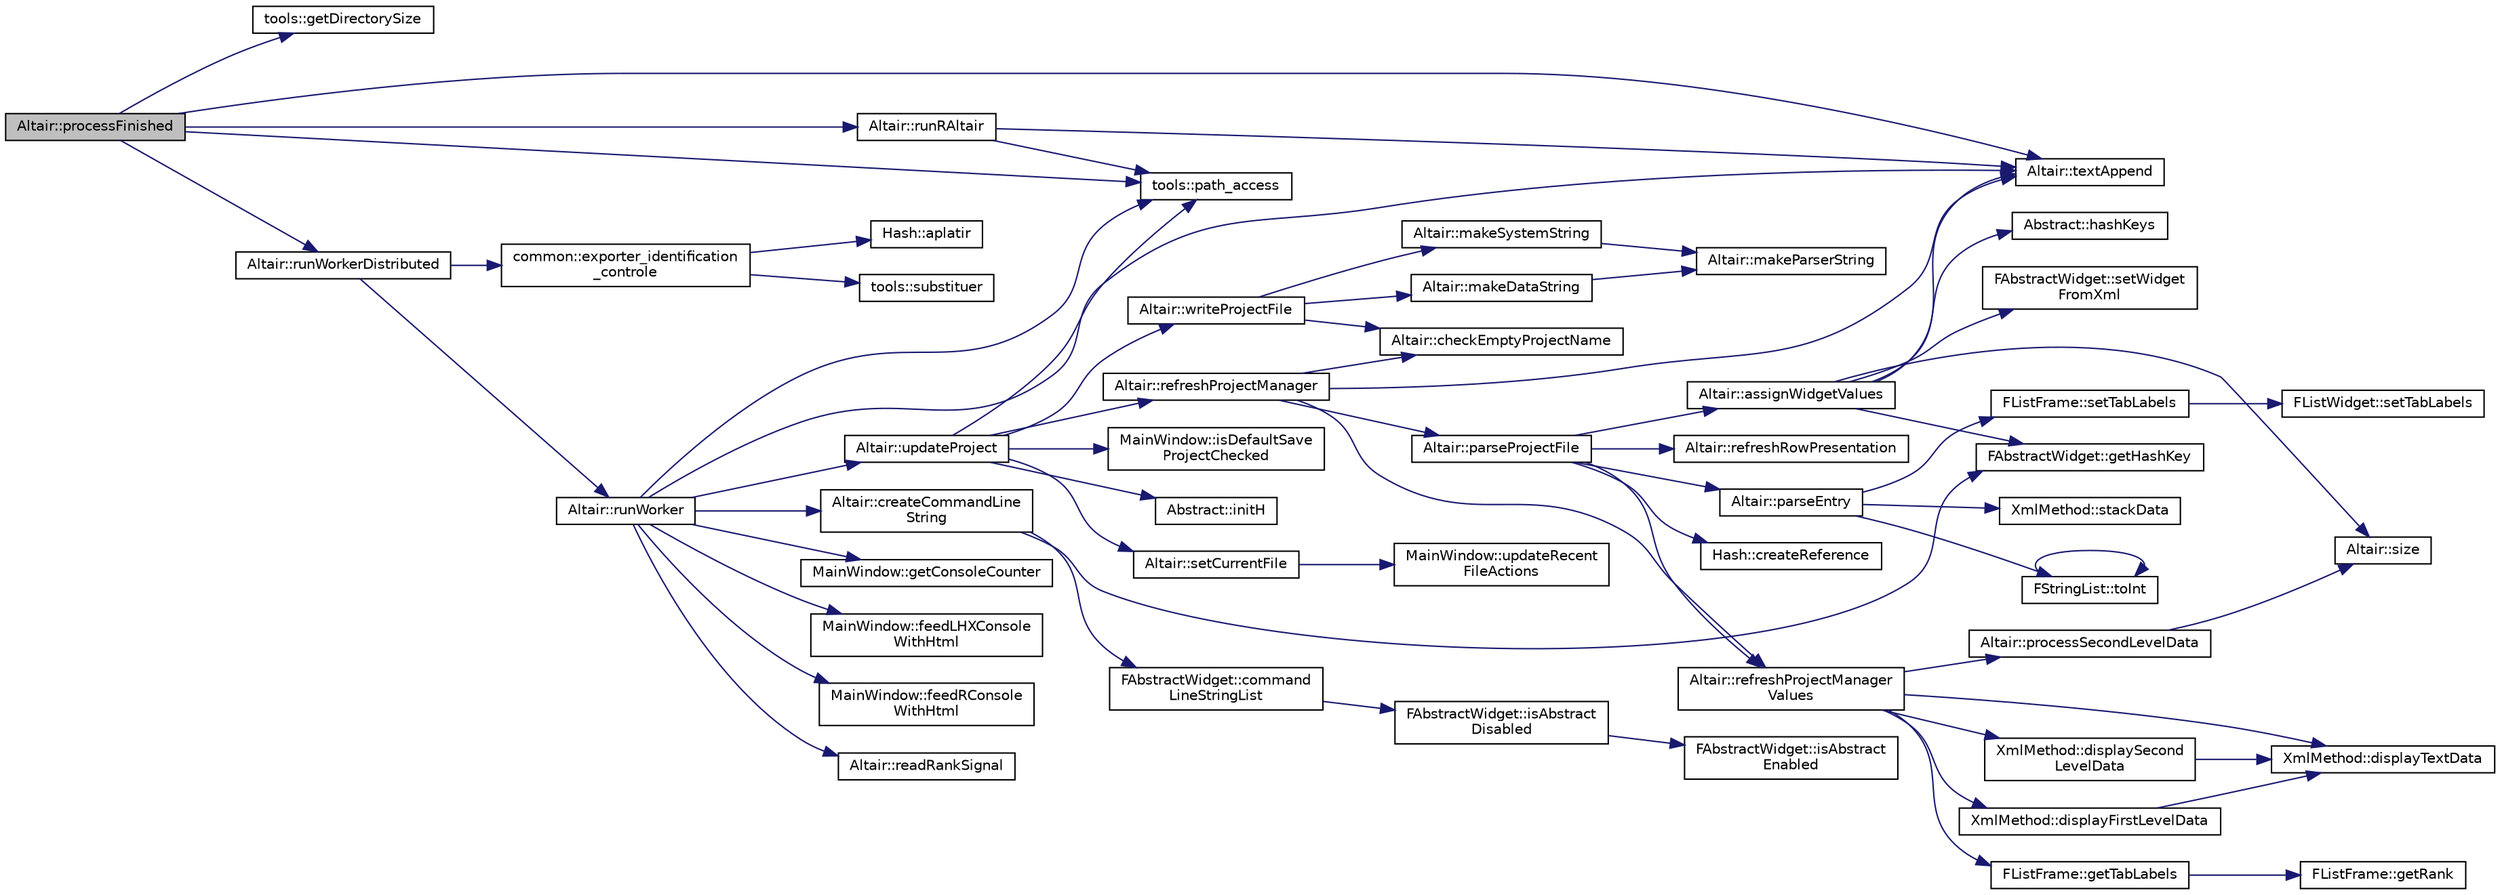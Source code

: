 digraph "Altair::processFinished"
{
 // INTERACTIVE_SVG=YES
  edge [fontname="Helvetica",fontsize="10",labelfontname="Helvetica",labelfontsize="10"];
  node [fontname="Helvetica",fontsize="10",shape=record];
  rankdir="LR";
  Node633 [label="Altair::processFinished",height=0.2,width=0.4,color="black", fillcolor="grey75", style="filled", fontcolor="black"];
  Node633 -> Node634 [color="midnightblue",fontsize="10",style="solid",fontname="Helvetica"];
  Node634 [label="tools::getDirectorySize",height=0.2,width=0.4,color="black", fillcolor="white", style="filled",URL="$classtools.html#a507c567954c39f293c8ab884a0fbcc32",tooltip="Calcule le cumul de la taille des fichiers, éventuellement restreints à une extension donnée..."];
  Node633 -> Node635 [color="midnightblue",fontsize="10",style="solid",fontname="Helvetica"];
  Node635 [label="tools::path_access",height=0.2,width=0.4,color="black", fillcolor="white", style="filled",URL="$classtools.html#a89d2cd8ffcaed8423439c16d1ee59ab0",tooltip="Renvoie le chemin d&#39;un fichier ou d&#39;un répertoire du répertoire racine de la distribution (adjacent a..."];
  Node633 -> Node636 [color="midnightblue",fontsize="10",style="solid",fontname="Helvetica"];
  Node636 [label="Altair::runRAltair",height=0.2,width=0.4,color="black", fillcolor="white", style="filled",URL="$class_altair.html#afd71c35a3a71291b0d4eece1058de4f0",tooltip="Lance l&#39;application Rstudio et les scripts R. "];
  Node636 -> Node637 [color="midnightblue",fontsize="10",style="solid",fontname="Helvetica"];
  Node637 [label="Altair::textAppend",height=0.2,width=0.4,color="black", fillcolor="white", style="filled",URL="$class_altair.html#a4995cdc9462838289b5b1df75edba552",tooltip="Ajouter du texte à l&#39;onglet des messages. "];
  Node636 -> Node635 [color="midnightblue",fontsize="10",style="solid",fontname="Helvetica"];
  Node633 -> Node638 [color="midnightblue",fontsize="10",style="solid",fontname="Helvetica"];
  Node638 [label="Altair::runWorkerDistributed",height=0.2,width=0.4,color="black", fillcolor="white", style="filled",URL="$class_altair.html#ae04f2a5771d47bbe2e0cc3a11b72d6bf",tooltip="Parcourt le répertoire en cours du mode distributif, un à chaque appel Exporte l&#39;identification dans ..."];
  Node638 -> Node639 [color="midnightblue",fontsize="10",style="solid",fontname="Helvetica"];
  Node639 [label="common::exporter_identification\l_controle",height=0.2,width=0.4,color="black", fillcolor="white", style="filled",URL="$classcommon.html#a3149ba29e04e6e5f7f85a2894434bf9e",tooltip="Exporter les caractéristiques du contrôle dans le rapport : Siret, Budget, Employeur, Etablissement. "];
  Node639 -> Node640 [color="midnightblue",fontsize="10",style="solid",fontname="Helvetica"];
  Node640 [label="Hash::aplatir",height=0.2,width=0.4,color="black", fillcolor="white", style="filled",URL="$class_hash.html#a9c6832c663082e153e74bf3fb0c5720a"];
  Node639 -> Node641 [color="midnightblue",fontsize="10",style="solid",fontname="Helvetica"];
  Node641 [label="tools::substituer",height=0.2,width=0.4,color="black", fillcolor="white", style="filled",URL="$classtools.html#a7cba03deaa6e1311c2d0e5fb9fdcfa5c",tooltip="Remplace des chaînes de caractères, lorsqu&#39;elles correspondent à une expression rationnelle, dans une chaîne de caractères donnée par une chaîne de caractères donnée. "];
  Node638 -> Node642 [color="midnightblue",fontsize="10",style="solid",fontname="Helvetica"];
  Node642 [label="Altair::runWorker",height=0.2,width=0.4,color="black", fillcolor="white", style="filled",URL="$class_altair.html#a08b5e402c9a694af09110afe33219080",tooltip="Construction de la ligne de commande pour des bases de paye dans un répertoire donné ..."];
  Node642 -> Node643 [color="midnightblue",fontsize="10",style="solid",fontname="Helvetica"];
  Node643 [label="Altair::createCommandLine\lString",height=0.2,width=0.4,color="black", fillcolor="white", style="filled",URL="$class_altair.html#a40c0d298ef581a802c2b063df08a17a0",tooltip="Génère la ligne de commande à partir des chemins des fichiers de paye. "];
  Node643 -> Node644 [color="midnightblue",fontsize="10",style="solid",fontname="Helvetica"];
  Node644 [label="FAbstractWidget::command\lLineStringList",height=0.2,width=0.4,color="black", fillcolor="white", style="filled",URL="$class_f_abstract_widget.html#a5c45eef47bfac1603a3cce654c96c66b"];
  Node644 -> Node645 [color="midnightblue",fontsize="10",style="solid",fontname="Helvetica"];
  Node645 [label="FAbstractWidget::isAbstract\lDisabled",height=0.2,width=0.4,color="black", fillcolor="white", style="filled",URL="$class_f_abstract_widget.html#a6e974137b3ddc4347eef32a468fd2f9b"];
  Node645 -> Node646 [color="midnightblue",fontsize="10",style="solid",fontname="Helvetica"];
  Node646 [label="FAbstractWidget::isAbstract\lEnabled",height=0.2,width=0.4,color="black", fillcolor="white", style="filled",URL="$class_f_abstract_widget.html#a6bec2d63718d591bf304509947161432"];
  Node643 -> Node647 [color="midnightblue",fontsize="10",style="solid",fontname="Helvetica"];
  Node647 [label="FAbstractWidget::getHashKey",height=0.2,width=0.4,color="black", fillcolor="white", style="filled",URL="$class_f_abstract_widget.html#ae6ba84e8ed8a54dc8121245f35f568fe",tooltip="Retourne la clé de hashage de Hash::wrapper correspondant au composant. "];
  Node642 -> Node637 [color="midnightblue",fontsize="10",style="solid",fontname="Helvetica"];
  Node642 -> Node648 [color="midnightblue",fontsize="10",style="solid",fontname="Helvetica"];
  Node648 [label="Altair::updateProject",height=0.2,width=0.4,color="black", fillcolor="white", style="filled",URL="$class_altair.html#a2eb0a89c3223b2df1c01d2b3b7d1c0eb",tooltip="Rafraichir le projet .alt après avoir actualisé l&#39;interface. "];
  Node648 -> Node649 [color="midnightblue",fontsize="10",style="solid",fontname="Helvetica"];
  Node649 [label="Altair::setCurrentFile",height=0.2,width=0.4,color="black", fillcolor="white", style="filled",URL="$class_altair.html#ad0436bfddbdcdd19cc80154e02b4323c",tooltip="Assigner le fichier courant. "];
  Node649 -> Node650 [color="midnightblue",fontsize="10",style="solid",fontname="Helvetica"];
  Node650 [label="MainWindow::updateRecent\lFileActions",height=0.2,width=0.4,color="black", fillcolor="white", style="filled",URL="$class_main_window.html#affa76730fa370a3466b62a4caee721e3",tooltip="Actualise la liste des fichiers de projet .alt récents dans le menu Fichier. "];
  Node648 -> Node651 [color="midnightblue",fontsize="10",style="solid",fontname="Helvetica"];
  Node651 [label="MainWindow::isDefaultSave\lProjectChecked",height=0.2,width=0.4,color="black", fillcolor="white", style="filled",URL="$class_main_window.html#ab58113ae4ed9a73ec3e3e5f83c98dfcc",tooltip="Vérifie si par défaut le projet .alt doit être enregistré à chaque modification de l&#39;état de l&#39;interf..."];
  Node648 -> Node652 [color="midnightblue",fontsize="10",style="solid",fontname="Helvetica"];
  Node652 [label="Altair::writeProjectFile",height=0.2,width=0.4,color="black", fillcolor="white", style="filled",URL="$class_altair.html#a43120f9909d0284074119529a03df85b",tooltip="Ecrit le projet XML d&#39;extension .alt contenant les références des donnéees de paye. "];
  Node652 -> Node653 [color="midnightblue",fontsize="10",style="solid",fontname="Helvetica"];
  Node653 [label="Altair::checkEmptyProjectName",height=0.2,width=0.4,color="black", fillcolor="white", style="filled",URL="$class_altair.html#a9df2266cd3e2a9905e74bb41c1f9415d",tooltip="Remplace un nom de projet vide par un nom par défaut. "];
  Node652 -> Node654 [color="midnightblue",fontsize="10",style="solid",fontname="Helvetica"];
  Node654 [label="Altair::makeDataString",height=0.2,width=0.4,color="black", fillcolor="white", style="filled",URL="$class_altair.html#a2f8d129da914d8b9ab3cdaf195f92bd1",tooltip="Lance Altair::makeParserString sur le premier item courant de abstractWidgetList (celui des données d..."];
  Node654 -> Node655 [color="midnightblue",fontsize="10",style="solid",fontname="Helvetica"];
  Node655 [label="Altair::makeParserString",height=0.2,width=0.4,color="black", fillcolor="white", style="filled",URL="$class_altair.html#af73cbf33a9e3ff76896a8099b4b154fe",tooltip="Crée la chaîne QString permettant d&#39;écrire un projet XML d&#39;extension .alt Parcourt l&#39;ensemble de la l..."];
  Node652 -> Node656 [color="midnightblue",fontsize="10",style="solid",fontname="Helvetica"];
  Node656 [label="Altair::makeSystemString",height=0.2,width=0.4,color="black", fillcolor="white", style="filled",URL="$class_altair.html#adb7f94af778c4b6874abab74c8ef4016",tooltip="Lance Altair::makeParserString sur l&#39;ensemble de la liste des FWidgets sauf le premier (tous les widg..."];
  Node656 -> Node655 [color="midnightblue",fontsize="10",style="solid",fontname="Helvetica"];
  Node648 -> Node657 [color="midnightblue",fontsize="10",style="solid",fontname="Helvetica"];
  Node657 [label="Abstract::initH",height=0.2,width=0.4,color="black", fillcolor="white", style="filled",URL="$struct_abstract.html#af7b700041c9d75de3f642f15ece3e6ae",tooltip="Réinitialiser toutes les valeurs du de la table de hachage Hash::wrapper. "];
  Node648 -> Node635 [color="midnightblue",fontsize="10",style="solid",fontname="Helvetica"];
  Node648 -> Node658 [color="midnightblue",fontsize="10",style="solid",fontname="Helvetica"];
  Node658 [label="Altair::refreshProjectManager",height=0.2,width=0.4,color="black", fillcolor="white", style="filled",URL="$class_altair.html#ac9d7d8e7cebf70212818f1a8ba7d7d78",tooltip="Rafraîchit le gestionnaire de projet à la droite de l&#39;interface. Fonction globale par défaut..."];
  Node658 -> Node653 [color="midnightblue",fontsize="10",style="solid",fontname="Helvetica"];
  Node658 -> Node637 [color="midnightblue",fontsize="10",style="solid",fontname="Helvetica"];
  Node658 -> Node659 [color="midnightblue",fontsize="10",style="solid",fontname="Helvetica"];
  Node659 [label="Altair::parseProjectFile",height=0.2,width=0.4,color="black", fillcolor="white", style="filled",URL="$class_altair.html#a41b6c8a35ed8ba14c7c0ce2e6994655f",tooltip="Décode le projet représenté par un pointeur vers QFile ou similaire. "];
  Node659 -> Node660 [color="midnightblue",fontsize="10",style="solid",fontname="Helvetica"];
  Node660 [label="Altair::assignWidgetValues",height=0.2,width=0.4,color="black", fillcolor="white", style="filled",URL="$class_altair.html#a8b7b1fa3e0b567dc1d4721bf88087a68",tooltip="Parcourt l&#39;ensemble des widgets fonctionnels Abstract::abstractWidgetList et actualise leur statut in..."];
  Node660 -> Node647 [color="midnightblue",fontsize="10",style="solid",fontname="Helvetica"];
  Node660 -> Node661 [color="midnightblue",fontsize="10",style="solid",fontname="Helvetica"];
  Node661 [label="Abstract::hashKeys",height=0.2,width=0.4,color="black", fillcolor="white", style="filled",URL="$struct_abstract.html#a634c4a8152edbeb8d96d2ca8f30e1025",tooltip="Récupère toutes les clés de hachage (de Hash::wrapper) des FWidgets qui sont dans le vecteur FAbstrac..."];
  Node660 -> Node662 [color="midnightblue",fontsize="10",style="solid",fontname="Helvetica"];
  Node662 [label="FAbstractWidget::setWidget\lFromXml",height=0.2,width=0.4,color="black", fillcolor="white", style="filled",URL="$class_f_abstract_widget.html#a88c229861e7973810c6ac979d5526c2d"];
  Node660 -> Node663 [color="midnightblue",fontsize="10",style="solid",fontname="Helvetica"];
  Node663 [label="Altair::size",height=0.2,width=0.4,color="black", fillcolor="white", style="filled",URL="$class_altair.html#a78a2870bb9b316c5ad6bcbd64471eeb8",tooltip="Renvoie la taille des données exportées. "];
  Node660 -> Node637 [color="midnightblue",fontsize="10",style="solid",fontname="Helvetica"];
  Node659 -> Node664 [color="midnightblue",fontsize="10",style="solid",fontname="Helvetica"];
  Node664 [label="Hash::createReference",height=0.2,width=0.4,color="black", fillcolor="white", style="filled",URL="$class_hash.html#a2ac10203aa8b32a04d9088e08ddbaab4"];
  Node659 -> Node665 [color="midnightblue",fontsize="10",style="solid",fontname="Helvetica"];
  Node665 [label="Altair::parseEntry",height=0.2,width=0.4,color="black", fillcolor="white", style="filled",URL="$class_altair.html#a3f6193de22ed2034c9b6dbe7a8ac4d97",tooltip="Lors du décodage du projet XML .alt, décoder le noed courant et renvoyer l&#39;empilement des valeurs en ..."];
  Node665 -> Node666 [color="midnightblue",fontsize="10",style="solid",fontname="Helvetica"];
  Node666 [label="FListFrame::setTabLabels",height=0.2,width=0.4,color="black", fillcolor="white", style="filled",URL="$class_f_list_frame.html#a7ecbe60018d55d1a1352c5fd24c5e72e",tooltip="Assigne les titres des onglets de l&#39;onglet central. "];
  Node666 -> Node667 [color="midnightblue",fontsize="10",style="solid",fontname="Helvetica"];
  Node667 [label="FListWidget::setTabLabels",height=0.2,width=0.4,color="black", fillcolor="white", style="filled",URL="$class_f_list_widget.html#aac6eaaeb9946354f743394b54c84a6a7"];
  Node665 -> Node668 [color="midnightblue",fontsize="10",style="solid",fontname="Helvetica"];
  Node668 [label="XmlMethod::stackData",height=0.2,width=0.4,color="black", fillcolor="white", style="filled",URL="$namespace_xml_method.html#abe26f53c2028527b0ebea361faa85221",tooltip="Empile les données pour un noeud donné, pour une profondeur d&#39;enchâssement donnée. "];
  Node665 -> Node669 [color="midnightblue",fontsize="10",style="solid",fontname="Helvetica"];
  Node669 [label="FStringList::toInt",height=0.2,width=0.4,color="black", fillcolor="white", style="filled",URL="$class_f_string_list.html#a71ec48a52b6ca4ffe89400d66f3ff634"];
  Node669 -> Node669 [color="midnightblue",fontsize="10",style="solid",fontname="Helvetica"];
  Node659 -> Node670 [color="midnightblue",fontsize="10",style="solid",fontname="Helvetica"];
  Node670 [label="Altair::refreshProjectManager\lValues",height=0.2,width=0.4,color="black", fillcolor="white", style="filled",URL="$class_altair.html#abf7d1895e52f7b8d7d26e4b5a0e6146a",tooltip="Rafraîchit le gestionnaire de projet à la droite de l&#39;interface. "];
  Node670 -> Node671 [color="midnightblue",fontsize="10",style="solid",fontname="Helvetica"];
  Node671 [label="FListFrame::getTabLabels",height=0.2,width=0.4,color="black", fillcolor="white", style="filled",URL="$class_f_list_frame.html#a58337134c45f052ad6bb45c014fd5c3f",tooltip="Lancer un fil d&#39;exécution pour lire l&#39;entête d&#39;un fichier XHL (Année, Mois,...) et classer les fichie..."];
  Node671 -> Node672 [color="midnightblue",fontsize="10",style="solid",fontname="Helvetica"];
  Node672 [label="FListFrame::getRank",height=0.2,width=0.4,color="black", fillcolor="white", style="filled",URL="$class_f_list_frame.html#a4bf0d0d8e56418df395b020d2e66db5f",tooltip="Récupère la taille courante (0-based) du conteneur FListFrame::widgetContainer. "];
  Node670 -> Node673 [color="midnightblue",fontsize="10",style="solid",fontname="Helvetica"];
  Node673 [label="Altair::processSecondLevelData",height=0.2,width=0.4,color="black", fillcolor="white", style="filled",URL="$class_altair.html#adc79f280e4f580298a8dd80e2f7cf712",tooltip="Parcourt la table de chachage Hash::wrapper dans laquelle sont stockés à la clé \"XHL\" les chemins des..."];
  Node673 -> Node663 [color="midnightblue",fontsize="10",style="solid",fontname="Helvetica"];
  Node670 -> Node674 [color="midnightblue",fontsize="10",style="solid",fontname="Helvetica"];
  Node674 [label="XmlMethod::displaySecond\lLevelData",height=0.2,width=0.4,color="black", fillcolor="white", style="filled",URL="$namespace_xml_method.html#ac0a708c4bc4c55df24e60816d69a90cf"];
  Node674 -> Node675 [color="midnightblue",fontsize="10",style="solid",fontname="Helvetica"];
  Node675 [label="XmlMethod::displayTextData",height=0.2,width=0.4,color="black", fillcolor="white", style="filled",URL="$namespace_xml_method.html#aad1e553eb1ec6f1bb128cc6744cba9e3"];
  Node670 -> Node675 [color="midnightblue",fontsize="10",style="solid",fontname="Helvetica"];
  Node670 -> Node676 [color="midnightblue",fontsize="10",style="solid",fontname="Helvetica"];
  Node676 [label="XmlMethod::displayFirstLevelData",height=0.2,width=0.4,color="black", fillcolor="white", style="filled",URL="$namespace_xml_method.html#a796c4f03d9e7a8057f0102b87eecbd3e"];
  Node676 -> Node675 [color="midnightblue",fontsize="10",style="solid",fontname="Helvetica"];
  Node659 -> Node677 [color="midnightblue",fontsize="10",style="solid",fontname="Helvetica"];
  Node677 [label="Altair::refreshRowPresentation",height=0.2,width=0.4,color="black", fillcolor="white", style="filled",URL="$class_altair.html#a20528df591deee5ad32f28996ba8dc35",tooltip="Raccourcit les chemins dans les onglets en se limitant au non de fichier et les présente  en surligna..."];
  Node658 -> Node670 [color="midnightblue",fontsize="10",style="solid",fontname="Helvetica"];
  Node642 -> Node635 [color="midnightblue",fontsize="10",style="solid",fontname="Helvetica"];
  Node642 -> Node678 [color="midnightblue",fontsize="10",style="solid",fontname="Helvetica"];
  Node678 [label="MainWindow::getConsoleCounter",height=0.2,width=0.4,color="black", fillcolor="white", style="filled",URL="$class_main_window.html#a29b1b37488fb3e9d9d716d33e26acb55",tooltip="Limite (si l&#39;option du dialogue de configuration est cochée) le volume de texte en sortie de l&#39;onglet..."];
  Node642 -> Node679 [color="midnightblue",fontsize="10",style="solid",fontname="Helvetica"];
  Node679 [label="MainWindow::feedLHXConsole\lWithHtml",height=0.2,width=0.4,color="black", fillcolor="white", style="filled",URL="$class_main_window.html#a7ca647c33971b09cd6ef4af33937369e",tooltip="Envoie du texte formaté HTML dans l&#39;onglet Console. "];
  Node642 -> Node680 [color="midnightblue",fontsize="10",style="solid",fontname="Helvetica"];
  Node680 [label="MainWindow::feedRConsole\lWithHtml",height=0.2,width=0.4,color="black", fillcolor="white", style="filled",URL="$class_main_window.html#ad5413bb37042daa28f5fd7d72b4b616c",tooltip="Envoie du texte formaté HTML dans l&#39;onglet Console. "];
  Node642 -> Node681 [color="midnightblue",fontsize="10",style="solid",fontname="Helvetica"];
  Node681 [label="Altair::readRankSignal",height=0.2,width=0.4,color="black", fillcolor="white", style="filled",URL="$class_altair.html#a19ef4b530e210642e2e71c94a2b14bef",tooltip="Lit le fichier rankFile pour l&#39;index de la barre progression, le lit dans   fileRank   et ajuste la b..."];
  Node633 -> Node637 [color="midnightblue",fontsize="10",style="solid",fontname="Helvetica"];
}
